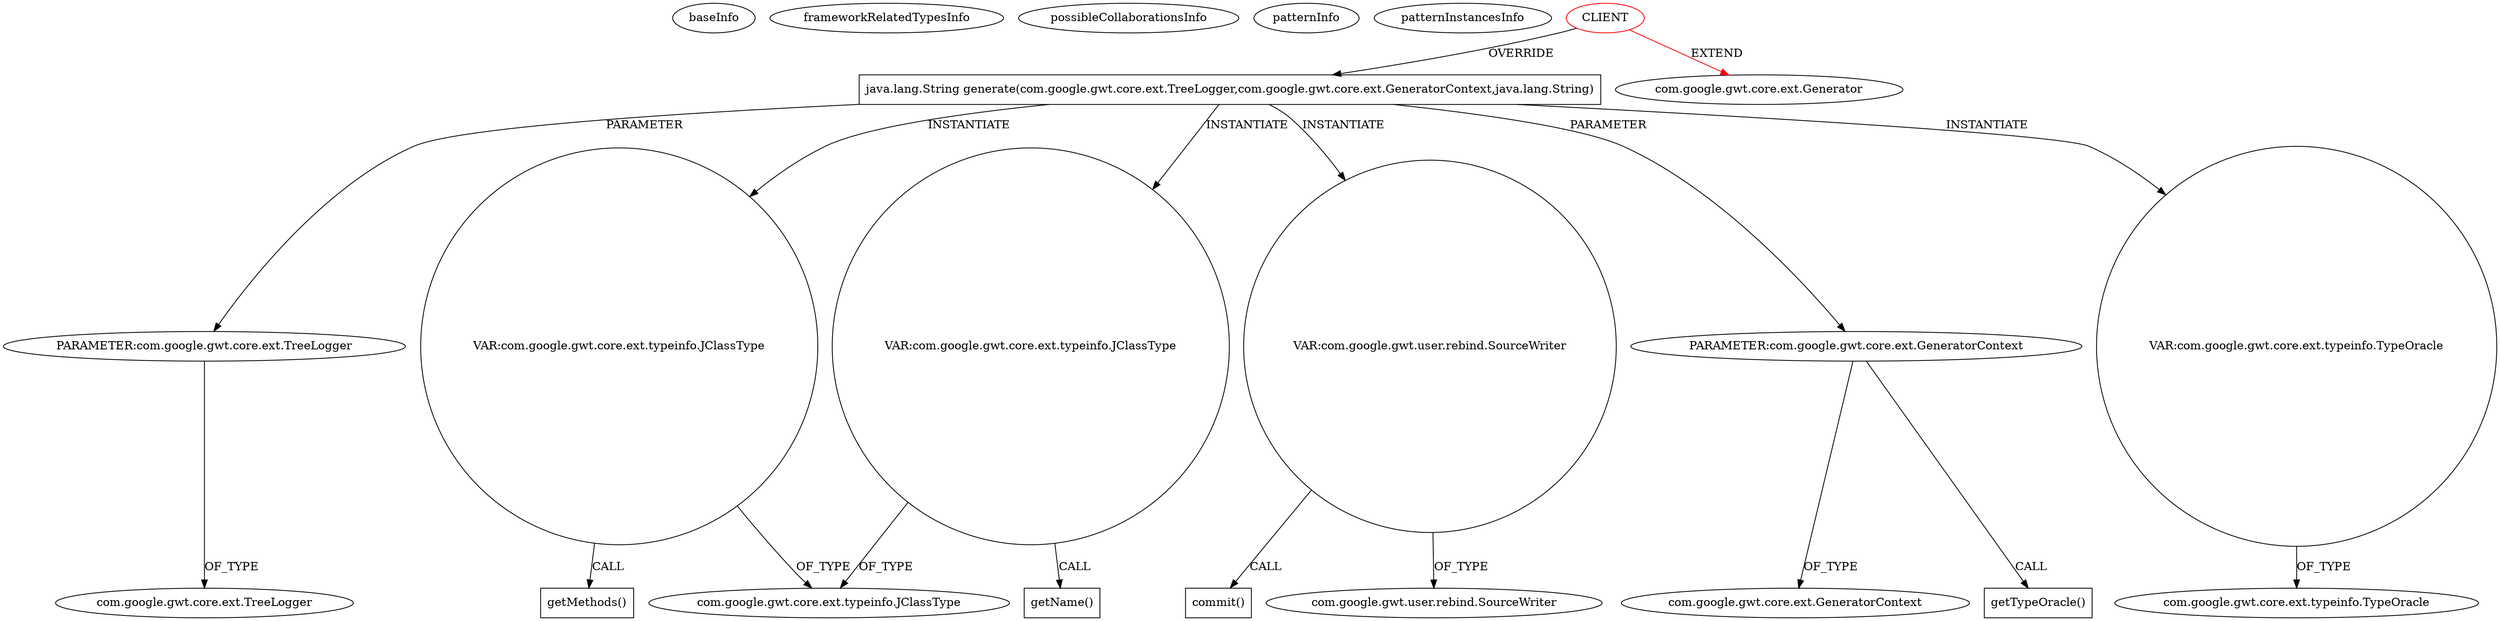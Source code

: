 digraph {
baseInfo[graphId=1531,category="pattern",isAnonymous=false,possibleRelation=false]
frameworkRelatedTypesInfo[0="com.google.gwt.core.ext.Generator"]
possibleCollaborationsInfo[]
patternInfo[frequency=2.0,patternRootClient=0]
patternInstancesInfo[0="ggeorgovassilis-flatbus~/ggeorgovassilis-flatbus/flatbus-master/flatbus-lib/src/main/java/com/bazarooma/flatbus/generator/BusGenerator.java~BusGenerator~1344",1="Byclosure-json-rpc-gwt~/Byclosure-json-rpc-gwt/json-rpc-gwt-master/src/main/java/net/brownpig/jsonrpc/rebind/JSONRPCProxyGenerator.java~JSONRPCProxyGenerator~53"]
4[label="com.google.gwt.core.ext.TreeLogger",vertexType="FRAMEWORK_CLASS_TYPE",isFrameworkType=false]
3[label="PARAMETER:com.google.gwt.core.ext.TreeLogger",vertexType="PARAMETER_DECLARATION",isFrameworkType=false]
2[label="java.lang.String generate(com.google.gwt.core.ext.TreeLogger,com.google.gwt.core.ext.GeneratorContext,java.lang.String)",vertexType="OVERRIDING_METHOD_DECLARATION",isFrameworkType=false,shape=box]
19[label="VAR:com.google.gwt.core.ext.typeinfo.JClassType",vertexType="VARIABLE_EXPRESION",isFrameworkType=false,shape=circle]
20[label="getMethods()",vertexType="INSIDE_CALL",isFrameworkType=false,shape=box]
12[label="VAR:com.google.gwt.core.ext.typeinfo.JClassType",vertexType="VARIABLE_EXPRESION",isFrameworkType=false,shape=circle]
0[label="CLIENT",vertexType="ROOT_CLIENT_CLASS_DECLARATION",isFrameworkType=false,color=red]
22[label="VAR:com.google.gwt.user.rebind.SourceWriter",vertexType="VARIABLE_EXPRESION",isFrameworkType=false,shape=circle]
5[label="PARAMETER:com.google.gwt.core.ext.GeneratorContext",vertexType="PARAMETER_DECLARATION",isFrameworkType=false]
1[label="com.google.gwt.core.ext.Generator",vertexType="FRAMEWORK_CLASS_TYPE",isFrameworkType=false]
6[label="com.google.gwt.core.ext.GeneratorContext",vertexType="FRAMEWORK_INTERFACE_TYPE",isFrameworkType=false]
23[label="commit()",vertexType="INSIDE_CALL",isFrameworkType=false,shape=box]
11[label="getTypeOracle()",vertexType="INSIDE_CALL",isFrameworkType=false,shape=box]
24[label="com.google.gwt.user.rebind.SourceWriter",vertexType="FRAMEWORK_INTERFACE_TYPE",isFrameworkType=false]
13[label="getName()",vertexType="INSIDE_CALL",isFrameworkType=false,shape=box]
7[label="VAR:com.google.gwt.core.ext.typeinfo.TypeOracle",vertexType="VARIABLE_EXPRESION",isFrameworkType=false,shape=circle]
9[label="com.google.gwt.core.ext.typeinfo.TypeOracle",vertexType="FRAMEWORK_CLASS_TYPE",isFrameworkType=false]
14[label="com.google.gwt.core.ext.typeinfo.JClassType",vertexType="FRAMEWORK_INTERFACE_TYPE",isFrameworkType=false]
2->3[label="PARAMETER"]
2->5[label="PARAMETER"]
19->20[label="CALL"]
2->19[label="INSTANTIATE"]
0->2[label="OVERRIDE"]
2->7[label="INSTANTIATE"]
12->14[label="OF_TYPE"]
0->1[label="EXTEND",color=red]
5->6[label="OF_TYPE"]
7->9[label="OF_TYPE"]
3->4[label="OF_TYPE"]
12->13[label="CALL"]
22->23[label="CALL"]
2->12[label="INSTANTIATE"]
5->11[label="CALL"]
22->24[label="OF_TYPE"]
19->14[label="OF_TYPE"]
2->22[label="INSTANTIATE"]
}
